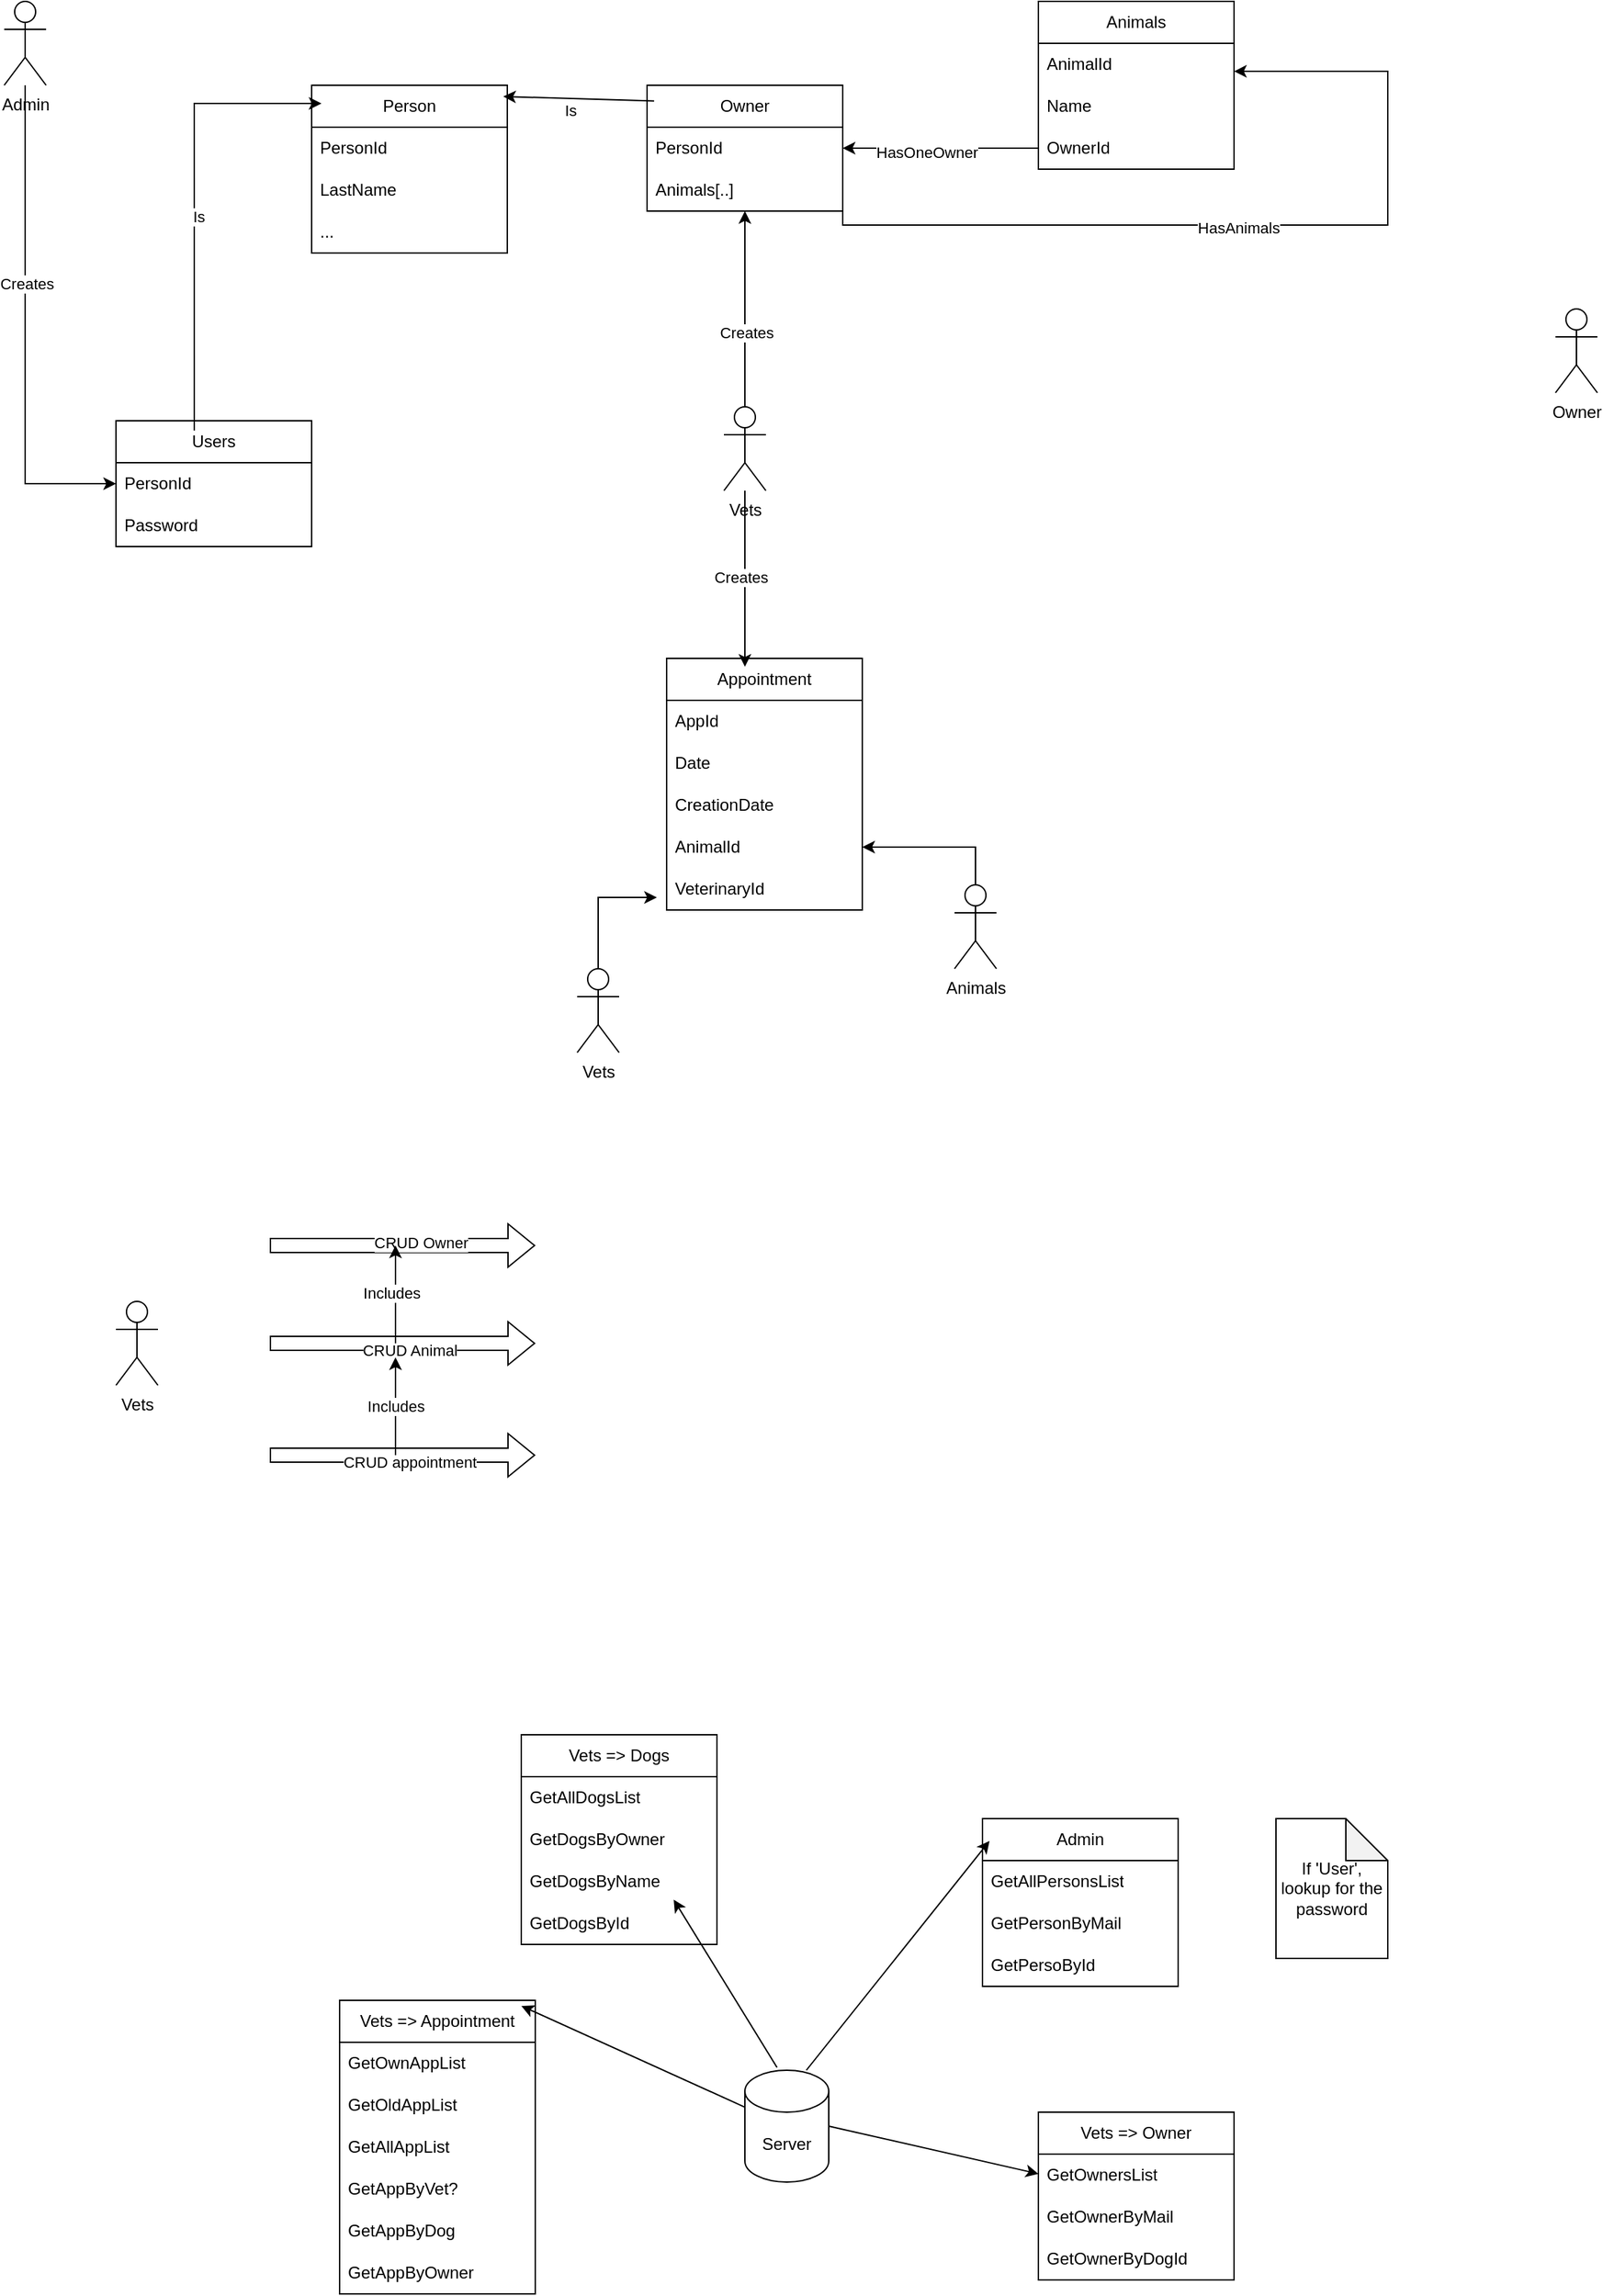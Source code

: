 <mxfile version="23.0.2" type="github">
  <diagram name="Page-1" id="7aFArx-KWQnqd4Ve_FkT">
    <mxGraphModel dx="1339" dy="825" grid="1" gridSize="10" guides="1" tooltips="1" connect="1" arrows="1" fold="1" page="1" pageScale="1" pageWidth="2339" pageHeight="3300" math="0" shadow="0">
      <root>
        <mxCell id="0" />
        <mxCell id="1" parent="0" />
        <mxCell id="-Wf8E9lRrXQlnnPcnuH2-1" value="Owner" style="shape=umlActor;verticalLabelPosition=bottom;verticalAlign=top;html=1;outlineConnect=0;" vertex="1" parent="1">
          <mxGeometry x="1160" y="280" width="30" height="60" as="geometry" />
        </mxCell>
        <mxCell id="-Wf8E9lRrXQlnnPcnuH2-45" style="edgeStyle=orthogonalEdgeStyle;rounded=0;orthogonalLoop=1;jettySize=auto;html=1;" edge="1" parent="1" source="-Wf8E9lRrXQlnnPcnuH2-2" target="-Wf8E9lRrXQlnnPcnuH2-25">
          <mxGeometry relative="1" as="geometry">
            <Array as="points">
              <mxPoint x="65" y="405" />
            </Array>
          </mxGeometry>
        </mxCell>
        <mxCell id="-Wf8E9lRrXQlnnPcnuH2-46" value="Creates" style="edgeLabel;html=1;align=center;verticalAlign=middle;resizable=0;points=[];" vertex="1" connectable="0" parent="-Wf8E9lRrXQlnnPcnuH2-45">
          <mxGeometry x="-0.189" y="1" relative="1" as="geometry">
            <mxPoint as="offset" />
          </mxGeometry>
        </mxCell>
        <mxCell id="-Wf8E9lRrXQlnnPcnuH2-2" value="Admin&lt;br&gt;" style="shape=umlActor;verticalLabelPosition=bottom;verticalAlign=top;html=1;outlineConnect=0;" vertex="1" parent="1">
          <mxGeometry x="50" y="60" width="30" height="60" as="geometry" />
        </mxCell>
        <mxCell id="-Wf8E9lRrXQlnnPcnuH2-3" value="Vets&lt;br&gt;" style="shape=umlActor;verticalLabelPosition=bottom;verticalAlign=top;html=1;outlineConnect=0;" vertex="1" parent="1">
          <mxGeometry x="460" y="752" width="30" height="60" as="geometry" />
        </mxCell>
        <mxCell id="-Wf8E9lRrXQlnnPcnuH2-7" value="Appointment" style="swimlane;fontStyle=0;childLayout=stackLayout;horizontal=1;startSize=30;horizontalStack=0;resizeParent=1;resizeParentMax=0;resizeLast=0;collapsible=1;marginBottom=0;whiteSpace=wrap;html=1;" vertex="1" parent="1">
          <mxGeometry x="524" y="530" width="140" height="180" as="geometry" />
        </mxCell>
        <mxCell id="-Wf8E9lRrXQlnnPcnuH2-8" value="AppId" style="text;strokeColor=none;fillColor=none;align=left;verticalAlign=middle;spacingLeft=4;spacingRight=4;overflow=hidden;points=[[0,0.5],[1,0.5]];portConstraint=eastwest;rotatable=0;whiteSpace=wrap;html=1;" vertex="1" parent="-Wf8E9lRrXQlnnPcnuH2-7">
          <mxGeometry y="30" width="140" height="30" as="geometry" />
        </mxCell>
        <mxCell id="-Wf8E9lRrXQlnnPcnuH2-9" value="Date" style="text;strokeColor=none;fillColor=none;align=left;verticalAlign=middle;spacingLeft=4;spacingRight=4;overflow=hidden;points=[[0,0.5],[1,0.5]];portConstraint=eastwest;rotatable=0;whiteSpace=wrap;html=1;" vertex="1" parent="-Wf8E9lRrXQlnnPcnuH2-7">
          <mxGeometry y="60" width="140" height="30" as="geometry" />
        </mxCell>
        <mxCell id="-Wf8E9lRrXQlnnPcnuH2-10" value="CreationDate" style="text;strokeColor=none;fillColor=none;align=left;verticalAlign=middle;spacingLeft=4;spacingRight=4;overflow=hidden;points=[[0,0.5],[1,0.5]];portConstraint=eastwest;rotatable=0;whiteSpace=wrap;html=1;" vertex="1" parent="-Wf8E9lRrXQlnnPcnuH2-7">
          <mxGeometry y="90" width="140" height="30" as="geometry" />
        </mxCell>
        <mxCell id="-Wf8E9lRrXQlnnPcnuH2-12" value="AnimalId" style="text;strokeColor=none;fillColor=none;align=left;verticalAlign=middle;spacingLeft=4;spacingRight=4;overflow=hidden;points=[[0,0.5],[1,0.5]];portConstraint=eastwest;rotatable=0;whiteSpace=wrap;html=1;" vertex="1" parent="-Wf8E9lRrXQlnnPcnuH2-7">
          <mxGeometry y="120" width="140" height="30" as="geometry" />
        </mxCell>
        <mxCell id="-Wf8E9lRrXQlnnPcnuH2-13" value="VeterinaryId" style="text;strokeColor=none;fillColor=none;align=left;verticalAlign=middle;spacingLeft=4;spacingRight=4;overflow=hidden;points=[[0,0.5],[1,0.5]];portConstraint=eastwest;rotatable=0;whiteSpace=wrap;html=1;" vertex="1" parent="-Wf8E9lRrXQlnnPcnuH2-7">
          <mxGeometry y="150" width="140" height="30" as="geometry" />
        </mxCell>
        <mxCell id="-Wf8E9lRrXQlnnPcnuH2-15" style="edgeStyle=orthogonalEdgeStyle;rounded=0;orthogonalLoop=1;jettySize=auto;html=1;entryX=1;entryY=0.5;entryDx=0;entryDy=0;" edge="1" parent="1" source="-Wf8E9lRrXQlnnPcnuH2-11" target="-Wf8E9lRrXQlnnPcnuH2-12">
          <mxGeometry relative="1" as="geometry" />
        </mxCell>
        <mxCell id="-Wf8E9lRrXQlnnPcnuH2-11" value="Animals" style="shape=umlActor;verticalLabelPosition=bottom;verticalAlign=top;html=1;outlineConnect=0;" vertex="1" parent="1">
          <mxGeometry x="730" y="692" width="30" height="60" as="geometry" />
        </mxCell>
        <mxCell id="-Wf8E9lRrXQlnnPcnuH2-14" style="edgeStyle=orthogonalEdgeStyle;rounded=0;orthogonalLoop=1;jettySize=auto;html=1;entryX=-0.05;entryY=0.7;entryDx=0;entryDy=0;entryPerimeter=0;" edge="1" parent="1" source="-Wf8E9lRrXQlnnPcnuH2-3" target="-Wf8E9lRrXQlnnPcnuH2-13">
          <mxGeometry relative="1" as="geometry" />
        </mxCell>
        <mxCell id="-Wf8E9lRrXQlnnPcnuH2-17" value="Person" style="swimlane;fontStyle=0;childLayout=stackLayout;horizontal=1;startSize=30;horizontalStack=0;resizeParent=1;resizeParentMax=0;resizeLast=0;collapsible=1;marginBottom=0;whiteSpace=wrap;html=1;" vertex="1" parent="1">
          <mxGeometry x="270" y="120" width="140" height="120" as="geometry" />
        </mxCell>
        <mxCell id="-Wf8E9lRrXQlnnPcnuH2-18" value="PersonId" style="text;strokeColor=none;fillColor=none;align=left;verticalAlign=middle;spacingLeft=4;spacingRight=4;overflow=hidden;points=[[0,0.5],[1,0.5]];portConstraint=eastwest;rotatable=0;whiteSpace=wrap;html=1;" vertex="1" parent="-Wf8E9lRrXQlnnPcnuH2-17">
          <mxGeometry y="30" width="140" height="30" as="geometry" />
        </mxCell>
        <mxCell id="-Wf8E9lRrXQlnnPcnuH2-19" value="LastName" style="text;strokeColor=none;fillColor=none;align=left;verticalAlign=middle;spacingLeft=4;spacingRight=4;overflow=hidden;points=[[0,0.5],[1,0.5]];portConstraint=eastwest;rotatable=0;whiteSpace=wrap;html=1;" vertex="1" parent="-Wf8E9lRrXQlnnPcnuH2-17">
          <mxGeometry y="60" width="140" height="30" as="geometry" />
        </mxCell>
        <mxCell id="-Wf8E9lRrXQlnnPcnuH2-20" value="..." style="text;strokeColor=none;fillColor=none;align=left;verticalAlign=middle;spacingLeft=4;spacingRight=4;overflow=hidden;points=[[0,0.5],[1,0.5]];portConstraint=eastwest;rotatable=0;whiteSpace=wrap;html=1;" vertex="1" parent="-Wf8E9lRrXQlnnPcnuH2-17">
          <mxGeometry y="90" width="140" height="30" as="geometry" />
        </mxCell>
        <mxCell id="-Wf8E9lRrXQlnnPcnuH2-21" value="Owner" style="swimlane;fontStyle=0;childLayout=stackLayout;horizontal=1;startSize=30;horizontalStack=0;resizeParent=1;resizeParentMax=0;resizeLast=0;collapsible=1;marginBottom=0;whiteSpace=wrap;html=1;" vertex="1" parent="1">
          <mxGeometry x="510" y="120" width="140" height="90" as="geometry" />
        </mxCell>
        <mxCell id="-Wf8E9lRrXQlnnPcnuH2-22" value="PersonId" style="text;strokeColor=none;fillColor=none;align=left;verticalAlign=middle;spacingLeft=4;spacingRight=4;overflow=hidden;points=[[0,0.5],[1,0.5]];portConstraint=eastwest;rotatable=0;whiteSpace=wrap;html=1;" vertex="1" parent="-Wf8E9lRrXQlnnPcnuH2-21">
          <mxGeometry y="30" width="140" height="30" as="geometry" />
        </mxCell>
        <mxCell id="-Wf8E9lRrXQlnnPcnuH2-23" value="Animals[..]" style="text;strokeColor=none;fillColor=none;align=left;verticalAlign=middle;spacingLeft=4;spacingRight=4;overflow=hidden;points=[[0,0.5],[1,0.5]];portConstraint=eastwest;rotatable=0;whiteSpace=wrap;html=1;" vertex="1" parent="-Wf8E9lRrXQlnnPcnuH2-21">
          <mxGeometry y="60" width="140" height="30" as="geometry" />
        </mxCell>
        <mxCell id="-Wf8E9lRrXQlnnPcnuH2-25" value="Users" style="swimlane;fontStyle=0;childLayout=stackLayout;horizontal=1;startSize=30;horizontalStack=0;resizeParent=1;resizeParentMax=0;resizeLast=0;collapsible=1;marginBottom=0;whiteSpace=wrap;html=1;" vertex="1" parent="1">
          <mxGeometry x="130" y="360" width="140" height="90" as="geometry" />
        </mxCell>
        <mxCell id="-Wf8E9lRrXQlnnPcnuH2-26" value="PersonId" style="text;strokeColor=none;fillColor=none;align=left;verticalAlign=middle;spacingLeft=4;spacingRight=4;overflow=hidden;points=[[0,0.5],[1,0.5]];portConstraint=eastwest;rotatable=0;whiteSpace=wrap;html=1;" vertex="1" parent="-Wf8E9lRrXQlnnPcnuH2-25">
          <mxGeometry y="30" width="140" height="30" as="geometry" />
        </mxCell>
        <mxCell id="-Wf8E9lRrXQlnnPcnuH2-27" value="Password" style="text;strokeColor=none;fillColor=none;align=left;verticalAlign=middle;spacingLeft=4;spacingRight=4;overflow=hidden;points=[[0,0.5],[1,0.5]];portConstraint=eastwest;rotatable=0;whiteSpace=wrap;html=1;" vertex="1" parent="-Wf8E9lRrXQlnnPcnuH2-25">
          <mxGeometry y="60" width="140" height="30" as="geometry" />
        </mxCell>
        <mxCell id="-Wf8E9lRrXQlnnPcnuH2-29" value="" style="endArrow=classic;html=1;rounded=0;entryX=0.043;entryY=0.1;entryDx=0;entryDy=0;entryPerimeter=0;exitX=0.393;exitY=0.067;exitDx=0;exitDy=0;exitPerimeter=0;" edge="1" parent="1">
          <mxGeometry width="50" height="50" relative="1" as="geometry">
            <mxPoint x="186.02" y="367.03" as="sourcePoint" />
            <mxPoint x="277.02" y="133" as="targetPoint" />
            <Array as="points">
              <mxPoint x="186" y="133" />
            </Array>
          </mxGeometry>
        </mxCell>
        <mxCell id="-Wf8E9lRrXQlnnPcnuH2-49" value="Is" style="edgeLabel;html=1;align=center;verticalAlign=middle;resizable=0;points=[];" vertex="1" connectable="0" parent="-Wf8E9lRrXQlnnPcnuH2-29">
          <mxGeometry x="-0.055" y="-3" relative="1" as="geometry">
            <mxPoint as="offset" />
          </mxGeometry>
        </mxCell>
        <mxCell id="-Wf8E9lRrXQlnnPcnuH2-30" value="" style="endArrow=classic;html=1;rounded=0;exitX=0.036;exitY=0.125;exitDx=0;exitDy=0;exitPerimeter=0;entryX=0.979;entryY=0.067;entryDx=0;entryDy=0;entryPerimeter=0;" edge="1" parent="1" source="-Wf8E9lRrXQlnnPcnuH2-21" target="-Wf8E9lRrXQlnnPcnuH2-17">
          <mxGeometry width="50" height="50" relative="1" as="geometry">
            <mxPoint x="660" y="450" as="sourcePoint" />
            <mxPoint x="400" y="60" as="targetPoint" />
          </mxGeometry>
        </mxCell>
        <mxCell id="-Wf8E9lRrXQlnnPcnuH2-50" value="Is" style="edgeLabel;html=1;align=center;verticalAlign=middle;resizable=0;points=[];" vertex="1" connectable="0" parent="-Wf8E9lRrXQlnnPcnuH2-30">
          <mxGeometry x="0.108" y="8" relative="1" as="geometry">
            <mxPoint as="offset" />
          </mxGeometry>
        </mxCell>
        <mxCell id="-Wf8E9lRrXQlnnPcnuH2-31" value="Animals" style="swimlane;fontStyle=0;childLayout=stackLayout;horizontal=1;startSize=30;horizontalStack=0;resizeParent=1;resizeParentMax=0;resizeLast=0;collapsible=1;marginBottom=0;whiteSpace=wrap;html=1;" vertex="1" parent="1">
          <mxGeometry x="790" y="60" width="140" height="120" as="geometry" />
        </mxCell>
        <mxCell id="-Wf8E9lRrXQlnnPcnuH2-32" value="AnimalId" style="text;strokeColor=none;fillColor=none;align=left;verticalAlign=middle;spacingLeft=4;spacingRight=4;overflow=hidden;points=[[0,0.5],[1,0.5]];portConstraint=eastwest;rotatable=0;whiteSpace=wrap;html=1;" vertex="1" parent="-Wf8E9lRrXQlnnPcnuH2-31">
          <mxGeometry y="30" width="140" height="30" as="geometry" />
        </mxCell>
        <mxCell id="-Wf8E9lRrXQlnnPcnuH2-33" value="Name" style="text;strokeColor=none;fillColor=none;align=left;verticalAlign=middle;spacingLeft=4;spacingRight=4;overflow=hidden;points=[[0,0.5],[1,0.5]];portConstraint=eastwest;rotatable=0;whiteSpace=wrap;html=1;" vertex="1" parent="-Wf8E9lRrXQlnnPcnuH2-31">
          <mxGeometry y="60" width="140" height="30" as="geometry" />
        </mxCell>
        <mxCell id="-Wf8E9lRrXQlnnPcnuH2-34" value="OwnerId" style="text;strokeColor=none;fillColor=none;align=left;verticalAlign=middle;spacingLeft=4;spacingRight=4;overflow=hidden;points=[[0,0.5],[1,0.5]];portConstraint=eastwest;rotatable=0;whiteSpace=wrap;html=1;" vertex="1" parent="-Wf8E9lRrXQlnnPcnuH2-31">
          <mxGeometry y="90" width="140" height="30" as="geometry" />
        </mxCell>
        <mxCell id="-Wf8E9lRrXQlnnPcnuH2-36" style="edgeStyle=orthogonalEdgeStyle;rounded=0;orthogonalLoop=1;jettySize=auto;html=1;exitX=0;exitY=0.5;exitDx=0;exitDy=0;entryX=1;entryY=0.5;entryDx=0;entryDy=0;" edge="1" parent="1" source="-Wf8E9lRrXQlnnPcnuH2-34" target="-Wf8E9lRrXQlnnPcnuH2-22">
          <mxGeometry relative="1" as="geometry" />
        </mxCell>
        <mxCell id="-Wf8E9lRrXQlnnPcnuH2-48" value="HasOneOwner" style="edgeLabel;html=1;align=center;verticalAlign=middle;resizable=0;points=[];" vertex="1" connectable="0" parent="-Wf8E9lRrXQlnnPcnuH2-36">
          <mxGeometry x="0.143" y="3" relative="1" as="geometry">
            <mxPoint as="offset" />
          </mxGeometry>
        </mxCell>
        <mxCell id="-Wf8E9lRrXQlnnPcnuH2-38" style="edgeStyle=orthogonalEdgeStyle;rounded=0;orthogonalLoop=1;jettySize=auto;html=1;exitX=1;exitY=0.5;exitDx=0;exitDy=0;entryX=1;entryY=0.667;entryDx=0;entryDy=0;entryPerimeter=0;" edge="1" parent="1" target="-Wf8E9lRrXQlnnPcnuH2-32">
          <mxGeometry relative="1" as="geometry">
            <mxPoint x="650" y="205" as="sourcePoint" />
            <mxPoint x="937.98" y="117.01" as="targetPoint" />
            <Array as="points">
              <mxPoint x="650" y="220" />
              <mxPoint x="1040" y="220" />
              <mxPoint x="1040" y="110" />
            </Array>
          </mxGeometry>
        </mxCell>
        <mxCell id="-Wf8E9lRrXQlnnPcnuH2-47" value="HasAnimals" style="edgeLabel;html=1;align=center;verticalAlign=middle;resizable=0;points=[];" vertex="1" connectable="0" parent="-Wf8E9lRrXQlnnPcnuH2-38">
          <mxGeometry x="-0.046" y="-2" relative="1" as="geometry">
            <mxPoint as="offset" />
          </mxGeometry>
        </mxCell>
        <mxCell id="-Wf8E9lRrXQlnnPcnuH2-43" style="edgeStyle=orthogonalEdgeStyle;rounded=0;orthogonalLoop=1;jettySize=auto;html=1;" edge="1" parent="1" source="-Wf8E9lRrXQlnnPcnuH2-42" target="-Wf8E9lRrXQlnnPcnuH2-21">
          <mxGeometry relative="1" as="geometry" />
        </mxCell>
        <mxCell id="-Wf8E9lRrXQlnnPcnuH2-44" value="Creates" style="edgeLabel;html=1;align=center;verticalAlign=middle;resizable=0;points=[];" vertex="1" connectable="0" parent="-Wf8E9lRrXQlnnPcnuH2-43">
          <mxGeometry x="-0.244" y="-1" relative="1" as="geometry">
            <mxPoint as="offset" />
          </mxGeometry>
        </mxCell>
        <mxCell id="-Wf8E9lRrXQlnnPcnuH2-42" value="Vets" style="shape=umlActor;verticalLabelPosition=bottom;verticalAlign=top;html=1;outlineConnect=0;" vertex="1" parent="1">
          <mxGeometry x="565" y="350" width="30" height="60" as="geometry" />
        </mxCell>
        <mxCell id="-Wf8E9lRrXQlnnPcnuH2-51" style="edgeStyle=orthogonalEdgeStyle;rounded=0;orthogonalLoop=1;jettySize=auto;html=1;entryX=0.4;entryY=0.033;entryDx=0;entryDy=0;entryPerimeter=0;" edge="1" parent="1" source="-Wf8E9lRrXQlnnPcnuH2-42" target="-Wf8E9lRrXQlnnPcnuH2-7">
          <mxGeometry relative="1" as="geometry" />
        </mxCell>
        <mxCell id="-Wf8E9lRrXQlnnPcnuH2-52" value="Creates&lt;br&gt;" style="edgeLabel;html=1;align=center;verticalAlign=middle;resizable=0;points=[];" vertex="1" connectable="0" parent="-Wf8E9lRrXQlnnPcnuH2-51">
          <mxGeometry x="-0.017" y="-3" relative="1" as="geometry">
            <mxPoint as="offset" />
          </mxGeometry>
        </mxCell>
        <mxCell id="-Wf8E9lRrXQlnnPcnuH2-54" value="Vets" style="shape=umlActor;verticalLabelPosition=bottom;verticalAlign=top;html=1;outlineConnect=0;" vertex="1" parent="1">
          <mxGeometry x="130" y="990" width="30" height="60" as="geometry" />
        </mxCell>
        <mxCell id="-Wf8E9lRrXQlnnPcnuH2-55" value="" style="shape=flexArrow;endArrow=classic;html=1;rounded=0;" edge="1" parent="1">
          <mxGeometry width="50" height="50" relative="1" as="geometry">
            <mxPoint x="240" y="950" as="sourcePoint" />
            <mxPoint x="430" y="950" as="targetPoint" />
          </mxGeometry>
        </mxCell>
        <mxCell id="-Wf8E9lRrXQlnnPcnuH2-56" value="CRUD Owner" style="edgeLabel;html=1;align=center;verticalAlign=middle;resizable=0;points=[];" vertex="1" connectable="0" parent="-Wf8E9lRrXQlnnPcnuH2-55">
          <mxGeometry x="0.137" y="2" relative="1" as="geometry">
            <mxPoint as="offset" />
          </mxGeometry>
        </mxCell>
        <mxCell id="-Wf8E9lRrXQlnnPcnuH2-57" value="" style="shape=flexArrow;endArrow=classic;html=1;rounded=0;" edge="1" parent="1">
          <mxGeometry width="50" height="50" relative="1" as="geometry">
            <mxPoint x="240" y="1020" as="sourcePoint" />
            <mxPoint x="430" y="1020" as="targetPoint" />
          </mxGeometry>
        </mxCell>
        <mxCell id="-Wf8E9lRrXQlnnPcnuH2-58" value="CRUD Animal" style="edgeLabel;html=1;align=center;verticalAlign=middle;resizable=0;points=[];" vertex="1" connectable="0" parent="-Wf8E9lRrXQlnnPcnuH2-57">
          <mxGeometry x="0.053" y="-5" relative="1" as="geometry">
            <mxPoint as="offset" />
          </mxGeometry>
        </mxCell>
        <mxCell id="-Wf8E9lRrXQlnnPcnuH2-61" value="" style="shape=flexArrow;endArrow=classic;html=1;rounded=0;" edge="1" parent="1">
          <mxGeometry width="50" height="50" relative="1" as="geometry">
            <mxPoint x="240" y="1100" as="sourcePoint" />
            <mxPoint x="430" y="1100" as="targetPoint" />
          </mxGeometry>
        </mxCell>
        <mxCell id="-Wf8E9lRrXQlnnPcnuH2-62" value="CRUD appointment" style="edgeLabel;html=1;align=center;verticalAlign=middle;resizable=0;points=[];" vertex="1" connectable="0" parent="-Wf8E9lRrXQlnnPcnuH2-61">
          <mxGeometry x="0.053" y="-5" relative="1" as="geometry">
            <mxPoint as="offset" />
          </mxGeometry>
        </mxCell>
        <mxCell id="-Wf8E9lRrXQlnnPcnuH2-64" value="" style="endArrow=classic;html=1;rounded=0;" edge="1" parent="1">
          <mxGeometry width="50" height="50" relative="1" as="geometry">
            <mxPoint x="330" y="1020" as="sourcePoint" />
            <mxPoint x="330" y="950" as="targetPoint" />
          </mxGeometry>
        </mxCell>
        <mxCell id="-Wf8E9lRrXQlnnPcnuH2-65" value="Includes" style="edgeLabel;html=1;align=center;verticalAlign=middle;resizable=0;points=[];" vertex="1" connectable="0" parent="-Wf8E9lRrXQlnnPcnuH2-64">
          <mxGeometry x="0.029" y="3" relative="1" as="geometry">
            <mxPoint as="offset" />
          </mxGeometry>
        </mxCell>
        <mxCell id="-Wf8E9lRrXQlnnPcnuH2-66" value="Includes" style="endArrow=classic;html=1;rounded=0;" edge="1" parent="1">
          <mxGeometry width="50" height="50" relative="1" as="geometry">
            <mxPoint x="330" y="1100" as="sourcePoint" />
            <mxPoint x="330" y="1030" as="targetPoint" />
          </mxGeometry>
        </mxCell>
        <mxCell id="-Wf8E9lRrXQlnnPcnuH2-67" value="Server" style="shape=cylinder3;whiteSpace=wrap;html=1;boundedLbl=1;backgroundOutline=1;size=15;" vertex="1" parent="1">
          <mxGeometry x="580" y="1540" width="60" height="80" as="geometry" />
        </mxCell>
        <mxCell id="-Wf8E9lRrXQlnnPcnuH2-68" value="Admin" style="swimlane;fontStyle=0;childLayout=stackLayout;horizontal=1;startSize=30;horizontalStack=0;resizeParent=1;resizeParentMax=0;resizeLast=0;collapsible=1;marginBottom=0;whiteSpace=wrap;html=1;" vertex="1" parent="1">
          <mxGeometry x="750" y="1360" width="140" height="120" as="geometry" />
        </mxCell>
        <mxCell id="-Wf8E9lRrXQlnnPcnuH2-69" value="GetAllPersonsList" style="text;strokeColor=none;fillColor=none;align=left;verticalAlign=middle;spacingLeft=4;spacingRight=4;overflow=hidden;points=[[0,0.5],[1,0.5]];portConstraint=eastwest;rotatable=0;whiteSpace=wrap;html=1;" vertex="1" parent="-Wf8E9lRrXQlnnPcnuH2-68">
          <mxGeometry y="30" width="140" height="30" as="geometry" />
        </mxCell>
        <mxCell id="-Wf8E9lRrXQlnnPcnuH2-70" value="GetPersonByMail" style="text;strokeColor=none;fillColor=none;align=left;verticalAlign=middle;spacingLeft=4;spacingRight=4;overflow=hidden;points=[[0,0.5],[1,0.5]];portConstraint=eastwest;rotatable=0;whiteSpace=wrap;html=1;" vertex="1" parent="-Wf8E9lRrXQlnnPcnuH2-68">
          <mxGeometry y="60" width="140" height="30" as="geometry" />
        </mxCell>
        <mxCell id="-Wf8E9lRrXQlnnPcnuH2-71" value="GetPersoById" style="text;strokeColor=none;fillColor=none;align=left;verticalAlign=middle;spacingLeft=4;spacingRight=4;overflow=hidden;points=[[0,0.5],[1,0.5]];portConstraint=eastwest;rotatable=0;whiteSpace=wrap;html=1;" vertex="1" parent="-Wf8E9lRrXQlnnPcnuH2-68">
          <mxGeometry y="90" width="140" height="30" as="geometry" />
        </mxCell>
        <mxCell id="-Wf8E9lRrXQlnnPcnuH2-73" value="Vets =&amp;gt; Owner" style="swimlane;fontStyle=0;childLayout=stackLayout;horizontal=1;startSize=30;horizontalStack=0;resizeParent=1;resizeParentMax=0;resizeLast=0;collapsible=1;marginBottom=0;whiteSpace=wrap;html=1;" vertex="1" parent="1">
          <mxGeometry x="790" y="1570" width="140" height="120" as="geometry" />
        </mxCell>
        <mxCell id="-Wf8E9lRrXQlnnPcnuH2-74" value="GetOwnersList" style="text;strokeColor=none;fillColor=none;align=left;verticalAlign=middle;spacingLeft=4;spacingRight=4;overflow=hidden;points=[[0,0.5],[1,0.5]];portConstraint=eastwest;rotatable=0;whiteSpace=wrap;html=1;" vertex="1" parent="-Wf8E9lRrXQlnnPcnuH2-73">
          <mxGeometry y="30" width="140" height="30" as="geometry" />
        </mxCell>
        <mxCell id="-Wf8E9lRrXQlnnPcnuH2-75" value="GetOwnerByMail" style="text;strokeColor=none;fillColor=none;align=left;verticalAlign=middle;spacingLeft=4;spacingRight=4;overflow=hidden;points=[[0,0.5],[1,0.5]];portConstraint=eastwest;rotatable=0;whiteSpace=wrap;html=1;" vertex="1" parent="-Wf8E9lRrXQlnnPcnuH2-73">
          <mxGeometry y="60" width="140" height="30" as="geometry" />
        </mxCell>
        <mxCell id="-Wf8E9lRrXQlnnPcnuH2-76" value="GetOwnerByDogId" style="text;strokeColor=none;fillColor=none;align=left;verticalAlign=middle;spacingLeft=4;spacingRight=4;overflow=hidden;points=[[0,0.5],[1,0.5]];portConstraint=eastwest;rotatable=0;whiteSpace=wrap;html=1;" vertex="1" parent="-Wf8E9lRrXQlnnPcnuH2-73">
          <mxGeometry y="90" width="140" height="30" as="geometry" />
        </mxCell>
        <mxCell id="-Wf8E9lRrXQlnnPcnuH2-77" value="Vets =&amp;gt; Appointment" style="swimlane;fontStyle=0;childLayout=stackLayout;horizontal=1;startSize=30;horizontalStack=0;resizeParent=1;resizeParentMax=0;resizeLast=0;collapsible=1;marginBottom=0;whiteSpace=wrap;html=1;" vertex="1" parent="1">
          <mxGeometry x="290" y="1490" width="140" height="210" as="geometry" />
        </mxCell>
        <mxCell id="-Wf8E9lRrXQlnnPcnuH2-78" value="GetOwnAppList" style="text;strokeColor=none;fillColor=none;align=left;verticalAlign=middle;spacingLeft=4;spacingRight=4;overflow=hidden;points=[[0,0.5],[1,0.5]];portConstraint=eastwest;rotatable=0;whiteSpace=wrap;html=1;" vertex="1" parent="-Wf8E9lRrXQlnnPcnuH2-77">
          <mxGeometry y="30" width="140" height="30" as="geometry" />
        </mxCell>
        <mxCell id="-Wf8E9lRrXQlnnPcnuH2-79" value="GetOldAppList" style="text;strokeColor=none;fillColor=none;align=left;verticalAlign=middle;spacingLeft=4;spacingRight=4;overflow=hidden;points=[[0,0.5],[1,0.5]];portConstraint=eastwest;rotatable=0;whiteSpace=wrap;html=1;" vertex="1" parent="-Wf8E9lRrXQlnnPcnuH2-77">
          <mxGeometry y="60" width="140" height="30" as="geometry" />
        </mxCell>
        <mxCell id="-Wf8E9lRrXQlnnPcnuH2-80" value="GetAllAppList" style="text;strokeColor=none;fillColor=none;align=left;verticalAlign=middle;spacingLeft=4;spacingRight=4;overflow=hidden;points=[[0,0.5],[1,0.5]];portConstraint=eastwest;rotatable=0;whiteSpace=wrap;html=1;" vertex="1" parent="-Wf8E9lRrXQlnnPcnuH2-77">
          <mxGeometry y="90" width="140" height="30" as="geometry" />
        </mxCell>
        <mxCell id="-Wf8E9lRrXQlnnPcnuH2-81" value="GetAppByVet?" style="text;strokeColor=none;fillColor=none;align=left;verticalAlign=middle;spacingLeft=4;spacingRight=4;overflow=hidden;points=[[0,0.5],[1,0.5]];portConstraint=eastwest;rotatable=0;whiteSpace=wrap;html=1;" vertex="1" parent="-Wf8E9lRrXQlnnPcnuH2-77">
          <mxGeometry y="120" width="140" height="30" as="geometry" />
        </mxCell>
        <mxCell id="-Wf8E9lRrXQlnnPcnuH2-82" value="GetAppByDog" style="text;strokeColor=none;fillColor=none;align=left;verticalAlign=middle;spacingLeft=4;spacingRight=4;overflow=hidden;points=[[0,0.5],[1,0.5]];portConstraint=eastwest;rotatable=0;whiteSpace=wrap;html=1;" vertex="1" parent="-Wf8E9lRrXQlnnPcnuH2-77">
          <mxGeometry y="150" width="140" height="30" as="geometry" />
        </mxCell>
        <mxCell id="-Wf8E9lRrXQlnnPcnuH2-83" value="GetAppByOwner" style="text;strokeColor=none;fillColor=none;align=left;verticalAlign=middle;spacingLeft=4;spacingRight=4;overflow=hidden;points=[[0,0.5],[1,0.5]];portConstraint=eastwest;rotatable=0;whiteSpace=wrap;html=1;" vertex="1" parent="-Wf8E9lRrXQlnnPcnuH2-77">
          <mxGeometry y="180" width="140" height="30" as="geometry" />
        </mxCell>
        <mxCell id="-Wf8E9lRrXQlnnPcnuH2-84" value="" style="endArrow=classic;html=1;rounded=0;exitX=0.733;exitY=0;exitDx=0;exitDy=0;exitPerimeter=0;entryX=0.036;entryY=0.133;entryDx=0;entryDy=0;entryPerimeter=0;" edge="1" parent="1" source="-Wf8E9lRrXQlnnPcnuH2-67" target="-Wf8E9lRrXQlnnPcnuH2-68">
          <mxGeometry width="50" height="50" relative="1" as="geometry">
            <mxPoint x="590" y="1470" as="sourcePoint" />
            <mxPoint x="640" y="1420" as="targetPoint" />
          </mxGeometry>
        </mxCell>
        <mxCell id="-Wf8E9lRrXQlnnPcnuH2-85" value="" style="endArrow=classic;html=1;rounded=0;entryX=0.929;entryY=0.019;entryDx=0;entryDy=0;entryPerimeter=0;" edge="1" parent="1" source="-Wf8E9lRrXQlnnPcnuH2-67" target="-Wf8E9lRrXQlnnPcnuH2-77">
          <mxGeometry width="50" height="50" relative="1" as="geometry">
            <mxPoint x="590" y="1470" as="sourcePoint" />
            <mxPoint x="640" y="1420" as="targetPoint" />
          </mxGeometry>
        </mxCell>
        <mxCell id="-Wf8E9lRrXQlnnPcnuH2-86" value="" style="endArrow=classic;html=1;rounded=0;exitX=1;exitY=0.5;exitDx=0;exitDy=0;exitPerimeter=0;" edge="1" parent="1" source="-Wf8E9lRrXQlnnPcnuH2-67" target="-Wf8E9lRrXQlnnPcnuH2-73">
          <mxGeometry width="50" height="50" relative="1" as="geometry">
            <mxPoint x="590" y="1470" as="sourcePoint" />
            <mxPoint x="640" y="1420" as="targetPoint" />
          </mxGeometry>
        </mxCell>
        <mxCell id="-Wf8E9lRrXQlnnPcnuH2-88" value="Vets =&amp;gt; Dogs" style="swimlane;fontStyle=0;childLayout=stackLayout;horizontal=1;startSize=30;horizontalStack=0;resizeParent=1;resizeParentMax=0;resizeLast=0;collapsible=1;marginBottom=0;whiteSpace=wrap;html=1;" vertex="1" parent="1">
          <mxGeometry x="420" y="1300" width="140" height="150" as="geometry" />
        </mxCell>
        <mxCell id="-Wf8E9lRrXQlnnPcnuH2-89" value="GetAllDogsList" style="text;strokeColor=none;fillColor=none;align=left;verticalAlign=middle;spacingLeft=4;spacingRight=4;overflow=hidden;points=[[0,0.5],[1,0.5]];portConstraint=eastwest;rotatable=0;whiteSpace=wrap;html=1;" vertex="1" parent="-Wf8E9lRrXQlnnPcnuH2-88">
          <mxGeometry y="30" width="140" height="30" as="geometry" />
        </mxCell>
        <mxCell id="-Wf8E9lRrXQlnnPcnuH2-90" value="GetDogsByOwner" style="text;strokeColor=none;fillColor=none;align=left;verticalAlign=middle;spacingLeft=4;spacingRight=4;overflow=hidden;points=[[0,0.5],[1,0.5]];portConstraint=eastwest;rotatable=0;whiteSpace=wrap;html=1;" vertex="1" parent="-Wf8E9lRrXQlnnPcnuH2-88">
          <mxGeometry y="60" width="140" height="30" as="geometry" />
        </mxCell>
        <mxCell id="-Wf8E9lRrXQlnnPcnuH2-91" value="GetDogsByName" style="text;strokeColor=none;fillColor=none;align=left;verticalAlign=middle;spacingLeft=4;spacingRight=4;overflow=hidden;points=[[0,0.5],[1,0.5]];portConstraint=eastwest;rotatable=0;whiteSpace=wrap;html=1;" vertex="1" parent="-Wf8E9lRrXQlnnPcnuH2-88">
          <mxGeometry y="90" width="140" height="30" as="geometry" />
        </mxCell>
        <mxCell id="-Wf8E9lRrXQlnnPcnuH2-95" value="GetDogsById" style="text;strokeColor=none;fillColor=none;align=left;verticalAlign=middle;spacingLeft=4;spacingRight=4;overflow=hidden;points=[[0,0.5],[1,0.5]];portConstraint=eastwest;rotatable=0;whiteSpace=wrap;html=1;" vertex="1" parent="-Wf8E9lRrXQlnnPcnuH2-88">
          <mxGeometry y="120" width="140" height="30" as="geometry" />
        </mxCell>
        <mxCell id="-Wf8E9lRrXQlnnPcnuH2-94" value="" style="endArrow=classic;html=1;rounded=0;exitX=0.383;exitY=-0.025;exitDx=0;exitDy=0;exitPerimeter=0;entryX=0.779;entryY=0.933;entryDx=0;entryDy=0;entryPerimeter=0;" edge="1" parent="1" source="-Wf8E9lRrXQlnnPcnuH2-67" target="-Wf8E9lRrXQlnnPcnuH2-91">
          <mxGeometry width="50" height="50" relative="1" as="geometry">
            <mxPoint x="590" y="1470" as="sourcePoint" />
            <mxPoint x="640" y="1420" as="targetPoint" />
          </mxGeometry>
        </mxCell>
        <mxCell id="-Wf8E9lRrXQlnnPcnuH2-96" value="If &#39;User&#39;, lookup for the password" style="shape=note;whiteSpace=wrap;html=1;backgroundOutline=1;darkOpacity=0.05;" vertex="1" parent="1">
          <mxGeometry x="960" y="1360" width="80" height="100" as="geometry" />
        </mxCell>
      </root>
    </mxGraphModel>
  </diagram>
</mxfile>
